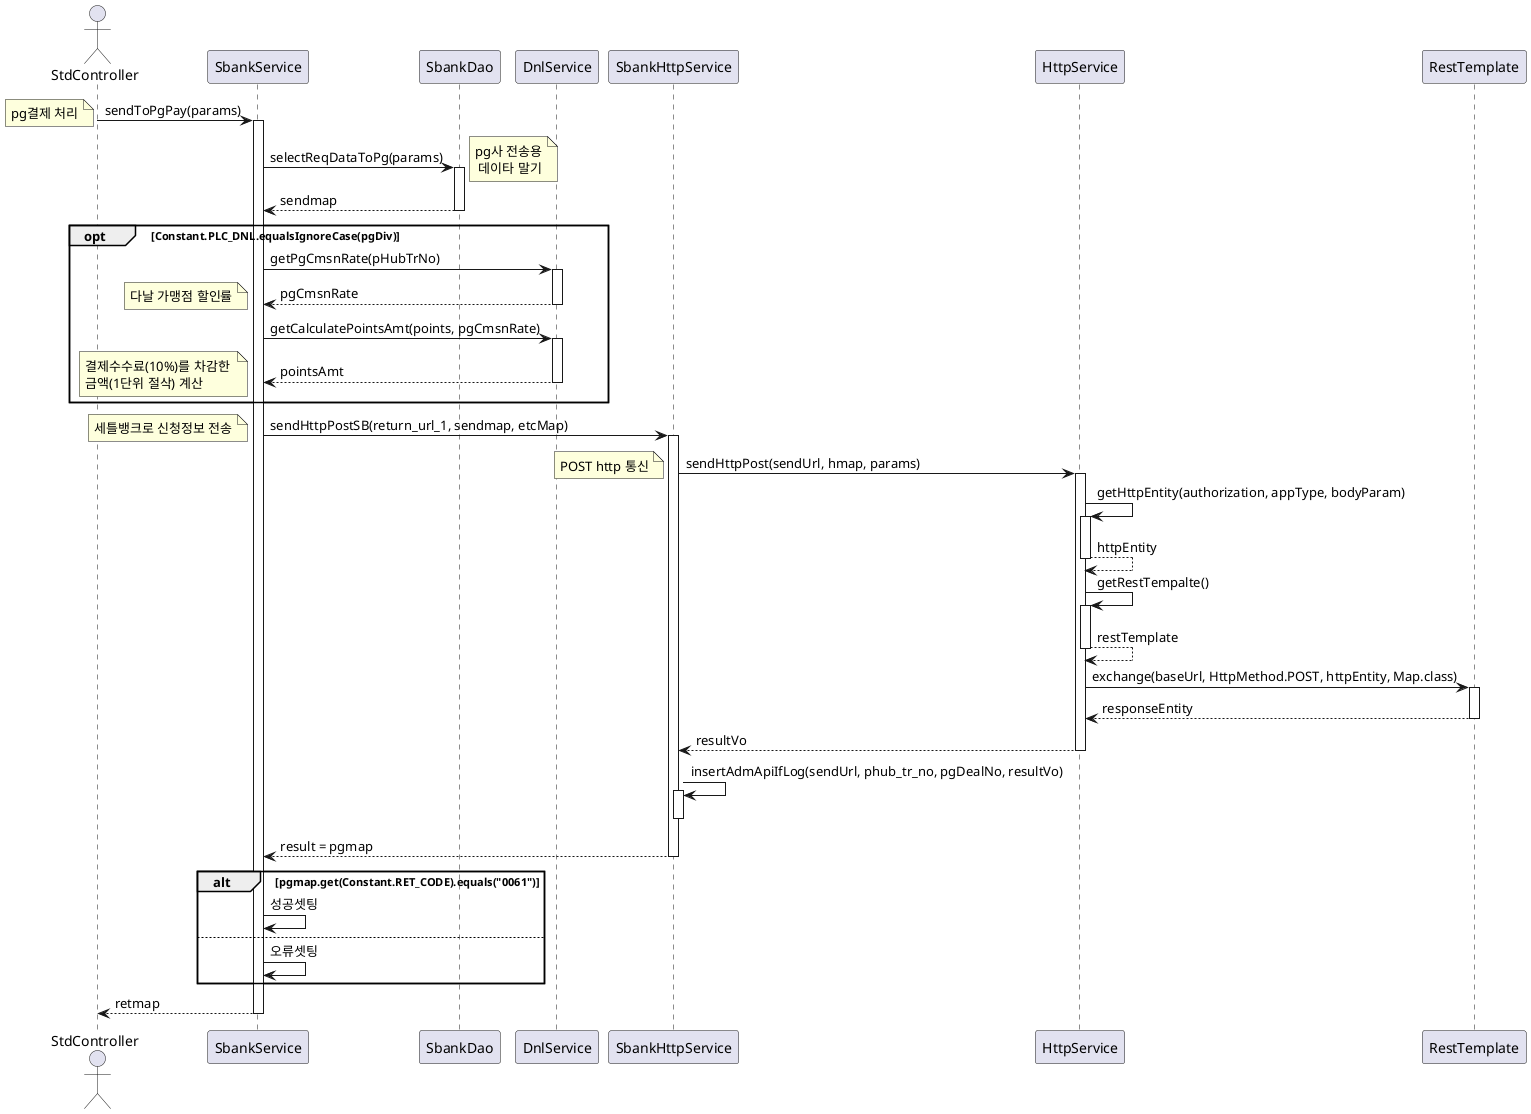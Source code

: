 @startuml
actor StdController

StdController -> SbankService: sendToPgPay(params)
activate SbankService
note left: pg결제 처리

SbankService -> SbankDao: selectReqDataToPg(params)
activate SbankDao
note right: pg사 전송용\n 데이타 말기
return sendmap

opt Constant.PLC_DNL.equalsIgnoreCase(pgDiv)
    SbankService -> DnlService: getPgCmsnRate(pHubTrNo)
    activate DnlService
    return pgCmsnRate
    note left: 다날 가맹점 할인률
    SbankService -> DnlService: getCalculatePointsAmt(points, pgCmsnRate)
    activate DnlService
    return pointsAmt
    note left: 결제수수료(10%)를 차감한 \n금액(1단위 절삭) 계산
end

SbankService -> SbankHttpService: sendHttpPostSB(return_url_1, sendmap, etcMap)
note left: 세틀뱅크로 신청정보 전송
activate SbankHttpService

SbankHttpService -> HttpService: sendHttpPost(sendUrl, hmap, params)
activate HttpService
note left: POST http 통신

    HttpService -> HttpService: getHttpEntity(authorization, appType, bodyParam)
    activate HttpService
    return httpEntity

    HttpService -> HttpService: getRestTempalte()
    activate HttpService
    return restTemplate

    HttpService -> RestTemplate: exchange(baseUrl, HttpMethod.POST, httpEntity, Map.class)
    activate RestTemplate
    return responseEntity
return resultVo

SbankHttpService -> SbankHttpService: insertAdmApiIfLog(sendUrl, phub_tr_no, pgDealNo, resultVo)
activate SbankHttpService
deactivate SbankHttpService

return result = pgmap

alt pgmap.get(Constant.RET_CODE).equals("0061")
    SbankService -> SbankService: 성공셋팅
else
    SbankService -> SbankService: 오류셋팅
end

return retmap

@enduml
